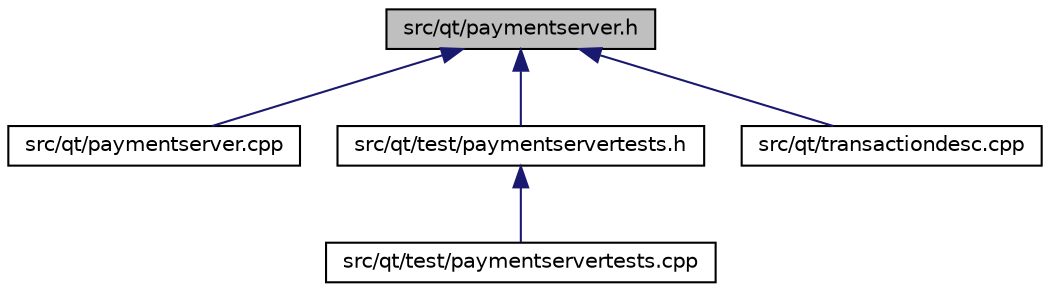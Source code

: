 digraph "src/qt/paymentserver.h"
{
  edge [fontname="Helvetica",fontsize="10",labelfontname="Helvetica",labelfontsize="10"];
  node [fontname="Helvetica",fontsize="10",shape=record];
  Node147 [label="src/qt/paymentserver.h",height=0.2,width=0.4,color="black", fillcolor="grey75", style="filled", fontcolor="black"];
  Node147 -> Node148 [dir="back",color="midnightblue",fontsize="10",style="solid",fontname="Helvetica"];
  Node148 [label="src/qt/paymentserver.cpp",height=0.2,width=0.4,color="black", fillcolor="white", style="filled",URL="$paymentserver_8cpp.html"];
  Node147 -> Node149 [dir="back",color="midnightblue",fontsize="10",style="solid",fontname="Helvetica"];
  Node149 [label="src/qt/test/paymentservertests.h",height=0.2,width=0.4,color="black", fillcolor="white", style="filled",URL="$paymentservertests_8h.html"];
  Node149 -> Node150 [dir="back",color="midnightblue",fontsize="10",style="solid",fontname="Helvetica"];
  Node150 [label="src/qt/test/paymentservertests.cpp",height=0.2,width=0.4,color="black", fillcolor="white", style="filled",URL="$paymentservertests_8cpp.html"];
  Node147 -> Node151 [dir="back",color="midnightblue",fontsize="10",style="solid",fontname="Helvetica"];
  Node151 [label="src/qt/transactiondesc.cpp",height=0.2,width=0.4,color="black", fillcolor="white", style="filled",URL="$transactiondesc_8cpp.html"];
}
